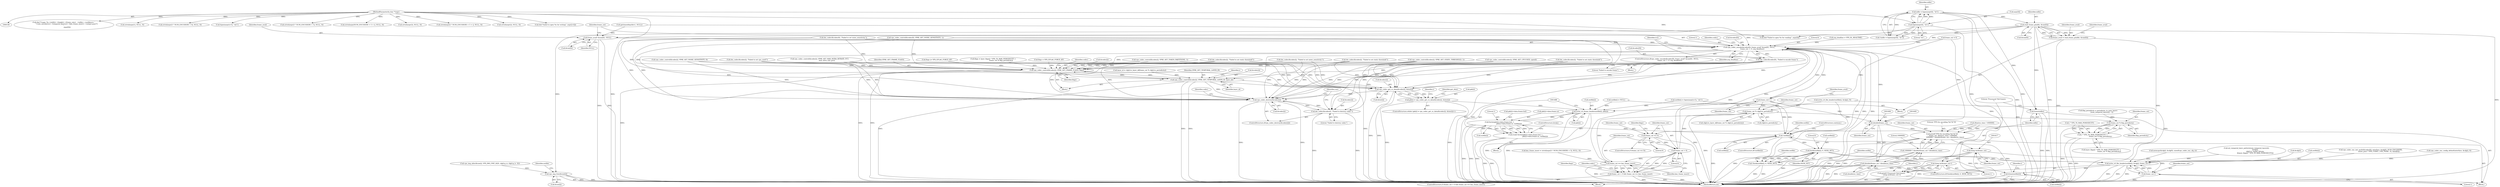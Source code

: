 digraph "0_Android_5a9753fca56f0eeb9f61e342b2fccffc364f9426_22@array" {
"1001124" [label="(Call,read_frame_p(infile, &raw[0]))"];
"1000286" [label="(Call,infile = fopen(argv[4], \"rb\"))"];
"1000288" [label="(Call,fopen(argv[4], \"rb\"))"];
"1000148" [label="(MethodParameterIn,char **argv)"];
"1001122" [label="(Call,frame_avail = read_frame_p(infile, &raw[0]))"];
"1001392" [label="(Call,vpx_codec_encode(&codec[0], frame_avail? &raw[0] : NULL,\n            frame_cnt, 1, 0, arg_deadline))"];
"1001373" [label="(Call,vpx_codec_control(&codec[i], VP8E_SET_FRAME_FLAGS, flags))"];
"1001380" [label="(Call,vpx_codec_control(&codec[i], VP8E_SET_TEMPORAL_LAYER_ID, layer_id))"];
"1001459" [label="(Call,vpx_codec_get_cx_data(&codec[i], &iter[i]))"];
"1001455" [label="(Call,pkt[i] = vpx_codec_get_cx_data(&codec[i], &iter[i]))"];
"1001480" [label="(Call,write_ivf_frame_header(outfile[i], pkt[i]))"];
"1001489" [label="(Call,fwrite(pkt[i]->data.frame.buf, 1,\n                                      pkt[i]->data.frame.sz, outfile[i]))"];
"1001487" [label="(Call,(void) fwrite(pkt[i]->data.frame.buf, 1,\n                                      pkt[i]->data.frame.sz, outfile[i]))"];
"1001699" [label="(Call,!outfile[i])"];
"1001706" [label="(Call,fseek(outfile[i], 0, SEEK_SET))"];
"1001705" [label="(Call,!fseek(outfile[i], 0, SEEK_SET))"];
"1001712" [label="(Call,write_ivf_file_header(outfile[i], &cfg[i], frame_cnt-1))"];
"1001723" [label="(Call,fclose(outfile[i]))"];
"1001682" [label="(Call,vpx_codec_destroy(&codec[i]))"];
"1001687" [label="(Call,die_codec(&codec[i], \"Failed to destroy codec\"))"];
"1001409" [label="(Call,die_codec(&codec[0], \"Failed to encode frame\"))"];
"1001590" [label="(Call,frame_cnt++)"];
"1001323" [label="(Call,frame_cnt % cfg[i].ts_periodicity)"];
"1001350" [label="(Call,frame_cnt % flag_periodicity)"];
"1001346" [label="(Call,i * VPX_TS_MAX_PERIODICITY +\n                                frame_cnt % flag_periodicity)"];
"1001354" [label="(Call,frame_cnt == 0)"];
"1001363" [label="(Call,frame_cnt > 0)"];
"1001362" [label="(Call,frame_cnt > 0 && frame_cnt == key_frame_insert)"];
"1001366" [label="(Call,frame_cnt == key_frame_insert)"];
"1001605" [label="(Call,(double)frame_cnt)"];
"1001594" [label="(Call,printf(\"FPS for encoding %d %f %f \n\", frame_cnt, (float)cx_time / 1000000,\n           1000000 * (double)frame_cnt / (double)cx_time))"];
"1001616" [label="(Call,(long int)frame_cnt)"];
"1001615" [label="(Call,(long int)frame_cnt-1)"];
"1001613" [label="(Call,printf(\"Processed %ld frames.\n\",(long int)frame_cnt-1))"];
"1001720" [label="(Call,frame_cnt-1)"];
"1001604" [label="(Call,(double)frame_cnt / (double)cx_time)"];
"1001602" [label="(Call,1000000 * (double)frame_cnt / (double)cx_time)"];
"1001397" [label="(Call,frame_avail? &raw[0] : NULL)"];
"1001611" [label="(Call,fclose(infile))"];
"1001693" [label="(Call,vpx_img_free(&raw[i]))"];
"1000288" [label="(Call,fopen(argv[4], \"rb\"))"];
"1001355" [label="(Identifier,frame_cnt)"];
"1001724" [label="(Call,outfile[i])"];
"1000231" [label="(Call,die(\"Usage: %s <width> <height> <frame_rate>  <infile> <outfile(s)> \"\n            \"<rate_encoder(s)> <temporal_layer(s)> <key_frame_insert> <output psnr?> \n\",\n             argv[0]))"];
"1001712" [label="(Call,write_ivf_file_header(outfile[i], &cfg[i], frame_cnt-1))"];
"1001710" [label="(Literal,0)"];
"1001367" [label="(Identifier,frame_cnt)"];
"1000242" [label="(Call,strtol(argv[1], NULL, 0))"];
"1001122" [label="(Call,frame_avail = read_frame_p(infile, &raw[0]))"];
"1001414" [label="(Literal,\"Failed to encode frame\")"];
"1001708" [label="(Identifier,outfile)"];
"1000322" [label="(Call,outfile[i] = fopen(argv[i+5], \"wb\"))"];
"1001032" [label="(Call,die_codec(&codec[i], \"Failed to set noise_sensitivity\"))"];
"1001454" [label="(ControlStructure,while( (pkt[i] = vpx_codec_get_cx_data(&codec[i], &iter[i])) ))"];
"1001484" [label="(Call,pkt[i])"];
"1001324" [label="(Identifier,frame_cnt)"];
"1000450" [label="(Call,strtol(argv[3 * NUM_ENCODERS + 6], NULL, 0))"];
"1001700" [label="(Call,outfile[i])"];
"1001705" [label="(Call,!fseek(outfile[i], 0, SEEK_SET))"];
"1001112" [label="(Identifier,frame_avail)"];
"1000643" [label="(Call,memcpy(&cfg[i], &cfg[0], sizeof(vpx_codec_enc_cfg_t)))"];
"1001406" [label="(Literal,0)"];
"1001681" [label="(ControlStructure,if(vpx_codec_destroy(&codec[i])))"];
"1000963" [label="(Call,vpx_codec_control(&codec[i], VP8E_SET_CPUUSED, speed))"];
"1001114" [label="(Block,)"];
"1001509" [label="(Call,outfile[i])"];
"1001683" [label="(Call,&codec[i])"];
"1000326" [label="(Call,fopen(argv[i+5], \"wb\"))"];
"1001612" [label="(Identifier,infile)"];
"1001373" [label="(Call,vpx_codec_control(&codec[i], VP8E_SET_FRAME_FLAGS, flags))"];
"1001698" [label="(ControlStructure,if(!outfile[i]))"];
"1001607" [label="(Identifier,frame_cnt)"];
"1000157" [label="(Call,frame_cnt = 0)"];
"1001403" [label="(Identifier,NULL)"];
"1000285" [label="(Call,!(infile = fopen(argv[4], \"rb\")))"];
"1001387" [label="(Call,gettimeofday(&tv1, NULL))"];
"1001731" [label="(MethodReturn,int)"];
"1000292" [label="(Literal,\"rb\")"];
"1001595" [label="(Literal,\"FPS for encoding %d %f %f \n\")"];
"1001616" [label="(Call,(long int)frame_cnt)"];
"1001449" [label="(Identifier,i)"];
"1001613" [label="(Call,printf(\"Processed %ld frames.\n\",(long int)frame_cnt-1))"];
"1001124" [label="(Call,read_frame_p(infile, &raw[0]))"];
"1001371" [label="(Identifier,flags)"];
"1001693" [label="(Call,vpx_img_free(&raw[i]))"];
"1001404" [label="(Identifier,frame_cnt)"];
"1001512" [label="(ControlStructure,break;)"];
"1001408" [label="(Block,)"];
"1001703" [label="(ControlStructure,continue;)"];
"1001379" [label="(Identifier,flags)"];
"1001346" [label="(Call,i * VPX_TS_MAX_PERIODICITY +\n                                frame_cnt % flag_periodicity)"];
"1000438" [label="(Call,strtol(argv[3 * NUM_ENCODERS + 5], NULL, 0))"];
"1001711" [label="(Identifier,SEEK_SET)"];
"1001481" [label="(Call,outfile[i])"];
"1000181" [label="(Call,arg_deadline = VPX_DL_REALTIME)"];
"1001125" [label="(Identifier,infile)"];
"1001487" [label="(Call,(void) fwrite(pkt[i]->data.frame.buf, 1,\n                                      pkt[i]->data.frame.sz, outfile[i]))"];
"1001500" [label="(Call,pkt[i]->data.frame.sz)"];
"1000970" [label="(Call,die_codec(&codec[i], \"Failed to set cpu_used\"))"];
"1001368" [label="(Identifier,key_frame_insert)"];
"1000436" [label="(Call,key_frame_insert = strtol(argv[3 * NUM_ENCODERS + 5], NULL, 0))"];
"1001470" [label="(Identifier,got_data)"];
"1001594" [label="(Call,printf(\"FPS for encoding %d %f %f \n\", frame_cnt, (float)cx_time / 1000000,\n           1000000 * (double)frame_cnt / (double)cx_time))"];
"1001391" [label="(ControlStructure,if(vpx_codec_encode(&codec[0], frame_avail? &raw[0] : NULL,\n            frame_cnt, 1, 0, arg_deadline)))"];
"1000892" [label="(Call,set_temporal_layer_pattern(num_temporal_layers[i],\n                                   &cfg[i],\n                                   cfg[i].rc_target_bitrate,\n                                   &layer_flags[i * VPX_TS_MAX_PERIODICITY]))"];
"1000873" [label="(Call,write_ivf_file_header(outfile[i], &cfg[i], 0))"];
"1001716" [label="(Call,&cfg[i])"];
"1001618" [label="(Identifier,frame_cnt)"];
"1001687" [label="(Call,die_codec(&codec[i], \"Failed to destroy codec\"))"];
"1001407" [label="(Identifier,arg_deadline)"];
"1001383" [label="(Identifier,codec)"];
"1001499" [label="(Literal,1)"];
"1001714" [label="(Identifier,outfile)"];
"1001713" [label="(Call,outfile[i])"];
"1001410" [label="(Call,&codec[0])"];
"1001397" [label="(Call,frame_avail? &raw[0] : NULL)"];
"1000149" [label="(Block,)"];
"1001688" [label="(Call,&codec[i])"];
"1001699" [label="(Call,!outfile[i])"];
"1001366" [label="(Call,frame_cnt == key_frame_insert)"];
"1001722" [label="(Literal,1)"];
"1001591" [label="(Identifier,frame_cnt)"];
"1001723" [label="(Call,fclose(outfile[i]))"];
"1001353" [label="(ControlStructure,if (frame_cnt == 0))"];
"1001364" [label="(Identifier,frame_cnt)"];
"1001721" [label="(Identifier,frame_cnt)"];
"1001091" [label="(Call,vpx_codec_control(&codec[i], VP8E_SET_MAX_INTRA_BITRATE_PCT,\n                             max_intra_size_pct))"];
"1000912" [label="(Call,vpx_codec_enc_init_multi(&codec[0], interface, &cfg[0], NUM_ENCODERS,\n                                 (show_psnr ? VPX_CODEC_USE_PSNR : 0), &dsf[0]))"];
"1001361" [label="(ControlStructure,if (frame_cnt > 0 && frame_cnt == key_frame_insert))"];
"1000810" [label="(Call,vpx_img_alloc(&raw[i], VPX_IMG_FMT_I420, cfg[i].g_w, cfg[i].g_h, 32))"];
"1000286" [label="(Call,infile = fopen(argv[4], \"rb\"))"];
"1001380" [label="(Call,vpx_codec_control(&codec[i], VP8E_SET_TEMPORAL_LAYER_ID, layer_id))"];
"1001456" [label="(Call,pkt[i])"];
"1001049" [label="(Call,vpx_codec_control(&codec[i], VP8E_SET_TOKEN_PARTITIONS, 1))"];
"1001098" [label="(Call,die_codec(&codec[i], \"Failed to set static threshold\"))"];
"1001359" [label="(Identifier,flags)"];
"1001126" [label="(Call,&raw[0])"];
"1001056" [label="(Call,die_codec(&codec[i], \"Failed to set static threshold\"))"];
"1001333" [label="(Call,flag_periodicity = periodicity_to_num_layers\n                [num_temporal_layers[i] - 1])"];
"1000354" [label="(Call,strtol(argv[NUM_ENCODERS + 5 + i], NULL, 0))"];
"1001480" [label="(Call,write_ivf_frame_header(outfile[i], pkt[i]))"];
"1001490" [label="(Call,pkt[i]->data.frame.buf)"];
"1001374" [label="(Call,&codec[i])"];
"1001628" [label="(Identifier,i)"];
"1001351" [label="(Identifier,frame_cnt)"];
"1001615" [label="(Call,(long int)frame_cnt-1)"];
"1001603" [label="(Literal,1000000)"];
"1000258" [label="(Call,strtol(argv[3], NULL, 0))"];
"1001354" [label="(Call,frame_cnt == 0)"];
"1000148" [label="(MethodParameterIn,char **argv)"];
"1001696" [label="(Identifier,raw)"];
"1000378" [label="(Call,strtol(argv[2 * NUM_ENCODERS + 5 + i], NULL, 0))"];
"1001459" [label="(Call,vpx_codec_get_cx_data(&codec[i], &iter[i]))"];
"1001604" [label="(Call,(double)frame_cnt / (double)cx_time)"];
"1001405" [label="(Literal,1)"];
"1001344" [label="(Call,layer_flags[i * VPX_TS_MAX_PERIODICITY +\n                                frame_cnt % flag_periodicity])"];
"1000987" [label="(Call,vpx_codec_control(&codec[i], VP8E_SET_STATIC_THRESHOLD, 1))"];
"1001455" [label="(Call,pkt[i] = vpx_codec_get_cx_data(&codec[i], &iter[i]))"];
"1001314" [label="(Block,)"];
"1001694" [label="(Call,&raw[i])"];
"1001725" [label="(Identifier,outfile)"];
"1001611" [label="(Call,fclose(infile))"];
"1001704" [label="(ControlStructure,if(!fseek(outfile[i], 0, SEEK_SET)))"];
"1001365" [label="(Literal,0)"];
"1000250" [label="(Call,strtol(argv[2], NULL, 0))"];
"1001001" [label="(Call,vpx_codec_control(&codec[0], VP8E_SET_NOISE_SENSITIVITY, 1))"];
"1000994" [label="(Call,die_codec(&codec[i], \"Failed to set static threshold\"))"];
"1000474" [label="(Call,vpx_codec_enc_config_default(interface, &cfg[i], 0))"];
"1001325" [label="(Call,cfg[i].ts_periodicity)"];
"1001378" [label="(Identifier,VP8E_SET_FRAME_FLAGS)"];
"1001347" [label="(Call,i * VPX_TS_MAX_PERIODICITY)"];
"1001412" [label="(Identifier,codec)"];
"1001392" [label="(Call,vpx_codec_encode(&codec[0], frame_avail? &raw[0] : NULL,\n            frame_cnt, 1, 0, arg_deadline))"];
"1001352" [label="(Identifier,flag_periodicity)"];
"1001707" [label="(Call,outfile[i])"];
"1001317" [label="(Call,cfg[i].ts_layer_id[frame_cnt % cfg[i].ts_periodicity])"];
"1001315" [label="(Call,layer_id = cfg[i].ts_layer_id[frame_cnt % cfg[i].ts_periodicity])"];
"1001358" [label="(Call,flags |= VPX_EFLAG_FORCE_KF)"];
"1001629" [label="(Block,)"];
"1001590" [label="(Call,frame_cnt++)"];
"1001478" [label="(Block,)"];
"1001342" [label="(Call,flags = layer_flags[i * VPX_TS_MAX_PERIODICITY +\n                                frame_cnt % flag_periodicity])"];
"1001393" [label="(Call,&codec[0])"];
"1001385" [label="(Identifier,VP8E_SET_TEMPORAL_LAYER_ID)"];
"1001701" [label="(Identifier,outfile)"];
"1001622" [label="(Identifier,i)"];
"1001350" [label="(Call,frame_cnt % flag_periodicity)"];
"1001619" [label="(Literal,1)"];
"1001386" [label="(Identifier,layer_id)"];
"1001313" [label="(Identifier,i)"];
"1001460" [label="(Call,&codec[i])"];
"1001602" [label="(Call,1000000 * (double)frame_cnt / (double)cx_time)"];
"1001692" [label="(Literal,\"Failed to destroy codec\")"];
"1001376" [label="(Identifier,codec)"];
"1001025" [label="(Call,vpx_codec_control(&codec[i], VP8E_SET_NOISE_SENSITIVITY, 0))"];
"1001399" [label="(Call,&raw[0])"];
"1001690" [label="(Identifier,codec)"];
"1001323" [label="(Call,frame_cnt % cfg[i].ts_periodicity)"];
"1001706" [label="(Call,fseek(outfile[i], 0, SEEK_SET))"];
"1001356" [label="(Literal,0)"];
"1001123" [label="(Identifier,frame_avail)"];
"1001720" [label="(Call,frame_cnt-1)"];
"1001682" [label="(Call,vpx_codec_destroy(&codec[i]))"];
"1001363" [label="(Call,frame_cnt > 0)"];
"1000287" [label="(Identifier,infile)"];
"1001409" [label="(Call,die_codec(&codec[0], \"Failed to encode frame\"))"];
"1001362" [label="(Call,frame_cnt > 0 && frame_cnt == key_frame_insert)"];
"1001597" [label="(Call,(float)cx_time / 1000000)"];
"1001605" [label="(Call,(double)frame_cnt)"];
"1000289" [label="(Call,argv[4])"];
"1001489" [label="(Call,fwrite(pkt[i]->data.frame.buf, 1,\n                                      pkt[i]->data.frame.sz, outfile[i]))"];
"1001398" [label="(Identifier,frame_avail)"];
"1001370" [label="(Call,flags = VPX_EFLAG_FORCE_KF)"];
"1000333" [label="(Call,die(\"Failed to open %s for writing\", argv[i+4]))"];
"1001417" [label="(Identifier,tv2)"];
"1001614" [label="(Literal,\"Processed %ld frames.\n\")"];
"1000293" [label="(Call,die(\"Failed to open %s for reading\", argv[4]))"];
"1001608" [label="(Call,(double)cx_time)"];
"1001131" [label="(Identifier,frame_avail)"];
"1000314" [label="(Call,outfile[i] = NULL)"];
"1001464" [label="(Call,&iter[i])"];
"1001596" [label="(Identifier,frame_cnt)"];
"1001381" [label="(Call,&codec[i])"];
"1001008" [label="(Call,die_codec(&codec[0], \"Failed to set noise_sensitivity\"))"];
"1001124" -> "1001122"  [label="AST: "];
"1001124" -> "1001126"  [label="CFG: "];
"1001125" -> "1001124"  [label="AST: "];
"1001126" -> "1001124"  [label="AST: "];
"1001122" -> "1001124"  [label="CFG: "];
"1001124" -> "1001731"  [label="DDG: "];
"1001124" -> "1001731"  [label="DDG: "];
"1001124" -> "1001122"  [label="DDG: "];
"1001124" -> "1001122"  [label="DDG: "];
"1000286" -> "1001124"  [label="DDG: "];
"1001124" -> "1001392"  [label="DDG: "];
"1001124" -> "1001397"  [label="DDG: "];
"1001124" -> "1001611"  [label="DDG: "];
"1001124" -> "1001693"  [label="DDG: "];
"1000286" -> "1000285"  [label="AST: "];
"1000286" -> "1000288"  [label="CFG: "];
"1000287" -> "1000286"  [label="AST: "];
"1000288" -> "1000286"  [label="AST: "];
"1000285" -> "1000286"  [label="CFG: "];
"1000286" -> "1001731"  [label="DDG: "];
"1000286" -> "1001731"  [label="DDG: "];
"1000286" -> "1000285"  [label="DDG: "];
"1000288" -> "1000286"  [label="DDG: "];
"1000288" -> "1000286"  [label="DDG: "];
"1000286" -> "1001611"  [label="DDG: "];
"1000288" -> "1000292"  [label="CFG: "];
"1000289" -> "1000288"  [label="AST: "];
"1000292" -> "1000288"  [label="AST: "];
"1000288" -> "1001731"  [label="DDG: "];
"1000288" -> "1000285"  [label="DDG: "];
"1000288" -> "1000285"  [label="DDG: "];
"1000148" -> "1000288"  [label="DDG: "];
"1000288" -> "1000293"  [label="DDG: "];
"1000148" -> "1000146"  [label="AST: "];
"1000148" -> "1001731"  [label="DDG: "];
"1000148" -> "1000231"  [label="DDG: "];
"1000148" -> "1000242"  [label="DDG: "];
"1000148" -> "1000250"  [label="DDG: "];
"1000148" -> "1000258"  [label="DDG: "];
"1000148" -> "1000293"  [label="DDG: "];
"1000148" -> "1000326"  [label="DDG: "];
"1000148" -> "1000333"  [label="DDG: "];
"1000148" -> "1000354"  [label="DDG: "];
"1000148" -> "1000378"  [label="DDG: "];
"1000148" -> "1000438"  [label="DDG: "];
"1000148" -> "1000450"  [label="DDG: "];
"1001122" -> "1001114"  [label="AST: "];
"1001123" -> "1001122"  [label="AST: "];
"1001131" -> "1001122"  [label="CFG: "];
"1001122" -> "1001731"  [label="DDG: "];
"1001122" -> "1001731"  [label="DDG: "];
"1001392" -> "1001391"  [label="AST: "];
"1001392" -> "1001407"  [label="CFG: "];
"1001393" -> "1001392"  [label="AST: "];
"1001397" -> "1001392"  [label="AST: "];
"1001404" -> "1001392"  [label="AST: "];
"1001405" -> "1001392"  [label="AST: "];
"1001406" -> "1001392"  [label="AST: "];
"1001407" -> "1001392"  [label="AST: "];
"1001412" -> "1001392"  [label="CFG: "];
"1001417" -> "1001392"  [label="CFG: "];
"1001392" -> "1001731"  [label="DDG: "];
"1001392" -> "1001731"  [label="DDG: "];
"1001392" -> "1001731"  [label="DDG: "];
"1001392" -> "1001731"  [label="DDG: "];
"1001392" -> "1001373"  [label="DDG: "];
"1001392" -> "1001380"  [label="DDG: "];
"1001409" -> "1001392"  [label="DDG: "];
"1001008" -> "1001392"  [label="DDG: "];
"1001001" -> "1001392"  [label="DDG: "];
"1001387" -> "1001392"  [label="DDG: "];
"1001590" -> "1001392"  [label="DDG: "];
"1000157" -> "1001392"  [label="DDG: "];
"1001363" -> "1001392"  [label="DDG: "];
"1001366" -> "1001392"  [label="DDG: "];
"1000181" -> "1001392"  [label="DDG: "];
"1001392" -> "1001409"  [label="DDG: "];
"1001392" -> "1001459"  [label="DDG: "];
"1001392" -> "1001590"  [label="DDG: "];
"1001392" -> "1001605"  [label="DDG: "];
"1001392" -> "1001682"  [label="DDG: "];
"1001392" -> "1001687"  [label="DDG: "];
"1001373" -> "1001314"  [label="AST: "];
"1001373" -> "1001379"  [label="CFG: "];
"1001374" -> "1001373"  [label="AST: "];
"1001378" -> "1001373"  [label="AST: "];
"1001379" -> "1001373"  [label="AST: "];
"1001383" -> "1001373"  [label="CFG: "];
"1001373" -> "1001731"  [label="DDG: "];
"1001373" -> "1001731"  [label="DDG: "];
"1001373" -> "1001731"  [label="DDG: "];
"1001459" -> "1001373"  [label="DDG: "];
"1001025" -> "1001373"  [label="DDG: "];
"1001049" -> "1001373"  [label="DDG: "];
"1001008" -> "1001373"  [label="DDG: "];
"1000970" -> "1001373"  [label="DDG: "];
"1001032" -> "1001373"  [label="DDG: "];
"1001091" -> "1001373"  [label="DDG: "];
"1001001" -> "1001373"  [label="DDG: "];
"1000994" -> "1001373"  [label="DDG: "];
"1001380" -> "1001373"  [label="DDG: "];
"1001098" -> "1001373"  [label="DDG: "];
"1001056" -> "1001373"  [label="DDG: "];
"1000987" -> "1001373"  [label="DDG: "];
"1001409" -> "1001373"  [label="DDG: "];
"1000963" -> "1001373"  [label="DDG: "];
"1001370" -> "1001373"  [label="DDG: "];
"1001358" -> "1001373"  [label="DDG: "];
"1001342" -> "1001373"  [label="DDG: "];
"1001373" -> "1001380"  [label="DDG: "];
"1001380" -> "1001314"  [label="AST: "];
"1001380" -> "1001386"  [label="CFG: "];
"1001381" -> "1001380"  [label="AST: "];
"1001385" -> "1001380"  [label="AST: "];
"1001386" -> "1001380"  [label="AST: "];
"1001313" -> "1001380"  [label="CFG: "];
"1001380" -> "1001731"  [label="DDG: "];
"1001380" -> "1001731"  [label="DDG: "];
"1001380" -> "1001731"  [label="DDG: "];
"1001380" -> "1001731"  [label="DDG: "];
"1001409" -> "1001380"  [label="DDG: "];
"1001008" -> "1001380"  [label="DDG: "];
"1001001" -> "1001380"  [label="DDG: "];
"1001315" -> "1001380"  [label="DDG: "];
"1001380" -> "1001459"  [label="DDG: "];
"1001380" -> "1001682"  [label="DDG: "];
"1001459" -> "1001455"  [label="AST: "];
"1001459" -> "1001464"  [label="CFG: "];
"1001460" -> "1001459"  [label="AST: "];
"1001464" -> "1001459"  [label="AST: "];
"1001455" -> "1001459"  [label="CFG: "];
"1001459" -> "1001731"  [label="DDG: "];
"1001459" -> "1001731"  [label="DDG: "];
"1001459" -> "1001455"  [label="DDG: "];
"1001459" -> "1001455"  [label="DDG: "];
"1001025" -> "1001459"  [label="DDG: "];
"1001049" -> "1001459"  [label="DDG: "];
"1000970" -> "1001459"  [label="DDG: "];
"1001032" -> "1001459"  [label="DDG: "];
"1001091" -> "1001459"  [label="DDG: "];
"1000994" -> "1001459"  [label="DDG: "];
"1001098" -> "1001459"  [label="DDG: "];
"1001056" -> "1001459"  [label="DDG: "];
"1000987" -> "1001459"  [label="DDG: "];
"1001409" -> "1001459"  [label="DDG: "];
"1000963" -> "1001459"  [label="DDG: "];
"1001459" -> "1001682"  [label="DDG: "];
"1001455" -> "1001454"  [label="AST: "];
"1001456" -> "1001455"  [label="AST: "];
"1001470" -> "1001455"  [label="CFG: "];
"1001449" -> "1001455"  [label="CFG: "];
"1001455" -> "1001731"  [label="DDG: "];
"1001455" -> "1001731"  [label="DDG: "];
"1001455" -> "1001480"  [label="DDG: "];
"1001480" -> "1001478"  [label="AST: "];
"1001480" -> "1001484"  [label="CFG: "];
"1001481" -> "1001480"  [label="AST: "];
"1001484" -> "1001480"  [label="AST: "];
"1001488" -> "1001480"  [label="CFG: "];
"1001480" -> "1001731"  [label="DDG: "];
"1001480" -> "1001731"  [label="DDG: "];
"1001489" -> "1001480"  [label="DDG: "];
"1000322" -> "1001480"  [label="DDG: "];
"1000873" -> "1001480"  [label="DDG: "];
"1000314" -> "1001480"  [label="DDG: "];
"1001480" -> "1001489"  [label="DDG: "];
"1001489" -> "1001487"  [label="AST: "];
"1001489" -> "1001509"  [label="CFG: "];
"1001490" -> "1001489"  [label="AST: "];
"1001499" -> "1001489"  [label="AST: "];
"1001500" -> "1001489"  [label="AST: "];
"1001509" -> "1001489"  [label="AST: "];
"1001487" -> "1001489"  [label="CFG: "];
"1001489" -> "1001731"  [label="DDG: "];
"1001489" -> "1001731"  [label="DDG: "];
"1001489" -> "1001731"  [label="DDG: "];
"1001489" -> "1001487"  [label="DDG: "];
"1001489" -> "1001487"  [label="DDG: "];
"1001489" -> "1001487"  [label="DDG: "];
"1001489" -> "1001487"  [label="DDG: "];
"1001489" -> "1001699"  [label="DDG: "];
"1001487" -> "1001478"  [label="AST: "];
"1001488" -> "1001487"  [label="AST: "];
"1001512" -> "1001487"  [label="CFG: "];
"1001487" -> "1001731"  [label="DDG: "];
"1001487" -> "1001731"  [label="DDG: "];
"1001699" -> "1001698"  [label="AST: "];
"1001699" -> "1001700"  [label="CFG: "];
"1001700" -> "1001699"  [label="AST: "];
"1001703" -> "1001699"  [label="CFG: "];
"1001708" -> "1001699"  [label="CFG: "];
"1001699" -> "1001731"  [label="DDG: "];
"1001699" -> "1001731"  [label="DDG: "];
"1001723" -> "1001699"  [label="DDG: "];
"1000322" -> "1001699"  [label="DDG: "];
"1000873" -> "1001699"  [label="DDG: "];
"1000314" -> "1001699"  [label="DDG: "];
"1001699" -> "1001706"  [label="DDG: "];
"1001706" -> "1001705"  [label="AST: "];
"1001706" -> "1001711"  [label="CFG: "];
"1001707" -> "1001706"  [label="AST: "];
"1001710" -> "1001706"  [label="AST: "];
"1001711" -> "1001706"  [label="AST: "];
"1001705" -> "1001706"  [label="CFG: "];
"1001706" -> "1001731"  [label="DDG: "];
"1001706" -> "1001705"  [label="DDG: "];
"1001706" -> "1001705"  [label="DDG: "];
"1001706" -> "1001705"  [label="DDG: "];
"1001706" -> "1001712"  [label="DDG: "];
"1001706" -> "1001723"  [label="DDG: "];
"1001705" -> "1001704"  [label="AST: "];
"1001714" -> "1001705"  [label="CFG: "];
"1001725" -> "1001705"  [label="CFG: "];
"1001705" -> "1001731"  [label="DDG: "];
"1001705" -> "1001731"  [label="DDG: "];
"1001712" -> "1001704"  [label="AST: "];
"1001712" -> "1001720"  [label="CFG: "];
"1001713" -> "1001712"  [label="AST: "];
"1001716" -> "1001712"  [label="AST: "];
"1001720" -> "1001712"  [label="AST: "];
"1001725" -> "1001712"  [label="CFG: "];
"1001712" -> "1001731"  [label="DDG: "];
"1001712" -> "1001731"  [label="DDG: "];
"1001712" -> "1001731"  [label="DDG: "];
"1000912" -> "1001712"  [label="DDG: "];
"1000643" -> "1001712"  [label="DDG: "];
"1000474" -> "1001712"  [label="DDG: "];
"1000892" -> "1001712"  [label="DDG: "];
"1000873" -> "1001712"  [label="DDG: "];
"1001720" -> "1001712"  [label="DDG: "];
"1001720" -> "1001712"  [label="DDG: "];
"1001712" -> "1001723"  [label="DDG: "];
"1001723" -> "1001629"  [label="AST: "];
"1001723" -> "1001724"  [label="CFG: "];
"1001724" -> "1001723"  [label="AST: "];
"1001628" -> "1001723"  [label="CFG: "];
"1001723" -> "1001731"  [label="DDG: "];
"1001723" -> "1001731"  [label="DDG: "];
"1001682" -> "1001681"  [label="AST: "];
"1001682" -> "1001683"  [label="CFG: "];
"1001683" -> "1001682"  [label="AST: "];
"1001690" -> "1001682"  [label="CFG: "];
"1001696" -> "1001682"  [label="CFG: "];
"1001682" -> "1001731"  [label="DDG: "];
"1001682" -> "1001731"  [label="DDG: "];
"1001025" -> "1001682"  [label="DDG: "];
"1001049" -> "1001682"  [label="DDG: "];
"1000970" -> "1001682"  [label="DDG: "];
"1001032" -> "1001682"  [label="DDG: "];
"1001091" -> "1001682"  [label="DDG: "];
"1001001" -> "1001682"  [label="DDG: "];
"1000994" -> "1001682"  [label="DDG: "];
"1001098" -> "1001682"  [label="DDG: "];
"1001687" -> "1001682"  [label="DDG: "];
"1001056" -> "1001682"  [label="DDG: "];
"1000987" -> "1001682"  [label="DDG: "];
"1001409" -> "1001682"  [label="DDG: "];
"1000963" -> "1001682"  [label="DDG: "];
"1001008" -> "1001682"  [label="DDG: "];
"1001682" -> "1001687"  [label="DDG: "];
"1001687" -> "1001681"  [label="AST: "];
"1001687" -> "1001692"  [label="CFG: "];
"1001688" -> "1001687"  [label="AST: "];
"1001692" -> "1001687"  [label="AST: "];
"1001696" -> "1001687"  [label="CFG: "];
"1001687" -> "1001731"  [label="DDG: "];
"1001687" -> "1001731"  [label="DDG: "];
"1001409" -> "1001687"  [label="DDG: "];
"1001001" -> "1001687"  [label="DDG: "];
"1001008" -> "1001687"  [label="DDG: "];
"1001409" -> "1001408"  [label="AST: "];
"1001409" -> "1001414"  [label="CFG: "];
"1001410" -> "1001409"  [label="AST: "];
"1001414" -> "1001409"  [label="AST: "];
"1001417" -> "1001409"  [label="CFG: "];
"1001409" -> "1001731"  [label="DDG: "];
"1001409" -> "1001731"  [label="DDG: "];
"1001590" -> "1001114"  [label="AST: "];
"1001590" -> "1001591"  [label="CFG: "];
"1001591" -> "1001590"  [label="AST: "];
"1001112" -> "1001590"  [label="CFG: "];
"1001590" -> "1001731"  [label="DDG: "];
"1001590" -> "1001323"  [label="DDG: "];
"1001590" -> "1001605"  [label="DDG: "];
"1001323" -> "1001317"  [label="AST: "];
"1001323" -> "1001325"  [label="CFG: "];
"1001324" -> "1001323"  [label="AST: "];
"1001325" -> "1001323"  [label="AST: "];
"1001317" -> "1001323"  [label="CFG: "];
"1001323" -> "1001731"  [label="DDG: "];
"1000157" -> "1001323"  [label="DDG: "];
"1001363" -> "1001323"  [label="DDG: "];
"1001366" -> "1001323"  [label="DDG: "];
"1001323" -> "1001350"  [label="DDG: "];
"1001350" -> "1001346"  [label="AST: "];
"1001350" -> "1001352"  [label="CFG: "];
"1001351" -> "1001350"  [label="AST: "];
"1001352" -> "1001350"  [label="AST: "];
"1001346" -> "1001350"  [label="CFG: "];
"1001350" -> "1001731"  [label="DDG: "];
"1001350" -> "1001346"  [label="DDG: "];
"1001350" -> "1001346"  [label="DDG: "];
"1001333" -> "1001350"  [label="DDG: "];
"1001350" -> "1001354"  [label="DDG: "];
"1001346" -> "1001344"  [label="AST: "];
"1001347" -> "1001346"  [label="AST: "];
"1001344" -> "1001346"  [label="CFG: "];
"1001346" -> "1001731"  [label="DDG: "];
"1001346" -> "1001731"  [label="DDG: "];
"1001347" -> "1001346"  [label="DDG: "];
"1001347" -> "1001346"  [label="DDG: "];
"1001354" -> "1001353"  [label="AST: "];
"1001354" -> "1001356"  [label="CFG: "];
"1001355" -> "1001354"  [label="AST: "];
"1001356" -> "1001354"  [label="AST: "];
"1001359" -> "1001354"  [label="CFG: "];
"1001364" -> "1001354"  [label="CFG: "];
"1001354" -> "1001731"  [label="DDG: "];
"1001354" -> "1001363"  [label="DDG: "];
"1001363" -> "1001362"  [label="AST: "];
"1001363" -> "1001365"  [label="CFG: "];
"1001364" -> "1001363"  [label="AST: "];
"1001365" -> "1001363"  [label="AST: "];
"1001367" -> "1001363"  [label="CFG: "];
"1001362" -> "1001363"  [label="CFG: "];
"1001363" -> "1001362"  [label="DDG: "];
"1001363" -> "1001362"  [label="DDG: "];
"1001363" -> "1001366"  [label="DDG: "];
"1001362" -> "1001361"  [label="AST: "];
"1001362" -> "1001366"  [label="CFG: "];
"1001366" -> "1001362"  [label="AST: "];
"1001371" -> "1001362"  [label="CFG: "];
"1001376" -> "1001362"  [label="CFG: "];
"1001362" -> "1001731"  [label="DDG: "];
"1001362" -> "1001731"  [label="DDG: "];
"1001362" -> "1001731"  [label="DDG: "];
"1001366" -> "1001362"  [label="DDG: "];
"1001366" -> "1001362"  [label="DDG: "];
"1001366" -> "1001368"  [label="CFG: "];
"1001367" -> "1001366"  [label="AST: "];
"1001368" -> "1001366"  [label="AST: "];
"1001366" -> "1001731"  [label="DDG: "];
"1000436" -> "1001366"  [label="DDG: "];
"1001605" -> "1001604"  [label="AST: "];
"1001605" -> "1001607"  [label="CFG: "];
"1001606" -> "1001605"  [label="AST: "];
"1001607" -> "1001605"  [label="AST: "];
"1001609" -> "1001605"  [label="CFG: "];
"1001605" -> "1001594"  [label="DDG: "];
"1001605" -> "1001604"  [label="DDG: "];
"1000157" -> "1001605"  [label="DDG: "];
"1001594" -> "1000149"  [label="AST: "];
"1001594" -> "1001602"  [label="CFG: "];
"1001595" -> "1001594"  [label="AST: "];
"1001596" -> "1001594"  [label="AST: "];
"1001597" -> "1001594"  [label="AST: "];
"1001602" -> "1001594"  [label="AST: "];
"1001612" -> "1001594"  [label="CFG: "];
"1001594" -> "1001731"  [label="DDG: "];
"1001594" -> "1001731"  [label="DDG: "];
"1001594" -> "1001731"  [label="DDG: "];
"1001597" -> "1001594"  [label="DDG: "];
"1001597" -> "1001594"  [label="DDG: "];
"1001602" -> "1001594"  [label="DDG: "];
"1001602" -> "1001594"  [label="DDG: "];
"1001594" -> "1001616"  [label="DDG: "];
"1001616" -> "1001615"  [label="AST: "];
"1001616" -> "1001618"  [label="CFG: "];
"1001617" -> "1001616"  [label="AST: "];
"1001618" -> "1001616"  [label="AST: "];
"1001619" -> "1001616"  [label="CFG: "];
"1001616" -> "1001731"  [label="DDG: "];
"1001616" -> "1001615"  [label="DDG: "];
"1001616" -> "1001720"  [label="DDG: "];
"1001615" -> "1001613"  [label="AST: "];
"1001615" -> "1001619"  [label="CFG: "];
"1001619" -> "1001615"  [label="AST: "];
"1001613" -> "1001615"  [label="CFG: "];
"1001615" -> "1001731"  [label="DDG: "];
"1001615" -> "1001613"  [label="DDG: "];
"1001615" -> "1001613"  [label="DDG: "];
"1001613" -> "1000149"  [label="AST: "];
"1001614" -> "1001613"  [label="AST: "];
"1001622" -> "1001613"  [label="CFG: "];
"1001613" -> "1001731"  [label="DDG: "];
"1001613" -> "1001731"  [label="DDG: "];
"1001720" -> "1001722"  [label="CFG: "];
"1001721" -> "1001720"  [label="AST: "];
"1001722" -> "1001720"  [label="AST: "];
"1001720" -> "1001731"  [label="DDG: "];
"1001604" -> "1001602"  [label="AST: "];
"1001604" -> "1001608"  [label="CFG: "];
"1001608" -> "1001604"  [label="AST: "];
"1001602" -> "1001604"  [label="CFG: "];
"1001604" -> "1001731"  [label="DDG: "];
"1001604" -> "1001731"  [label="DDG: "];
"1001604" -> "1001602"  [label="DDG: "];
"1001604" -> "1001602"  [label="DDG: "];
"1001608" -> "1001604"  [label="DDG: "];
"1001603" -> "1001602"  [label="AST: "];
"1001602" -> "1001731"  [label="DDG: "];
"1001397" -> "1001399"  [label="CFG: "];
"1001397" -> "1001403"  [label="CFG: "];
"1001398" -> "1001397"  [label="AST: "];
"1001399" -> "1001397"  [label="AST: "];
"1001403" -> "1001397"  [label="AST: "];
"1001404" -> "1001397"  [label="CFG: "];
"1001397" -> "1001731"  [label="DDG: "];
"1001397" -> "1001731"  [label="DDG: "];
"1001387" -> "1001397"  [label="DDG: "];
"1001611" -> "1000149"  [label="AST: "];
"1001611" -> "1001612"  [label="CFG: "];
"1001612" -> "1001611"  [label="AST: "];
"1001614" -> "1001611"  [label="CFG: "];
"1001611" -> "1001731"  [label="DDG: "];
"1001611" -> "1001731"  [label="DDG: "];
"1001693" -> "1001629"  [label="AST: "];
"1001693" -> "1001694"  [label="CFG: "];
"1001694" -> "1001693"  [label="AST: "];
"1001701" -> "1001693"  [label="CFG: "];
"1001693" -> "1001731"  [label="DDG: "];
"1001693" -> "1001731"  [label="DDG: "];
"1000810" -> "1001693"  [label="DDG: "];
}
